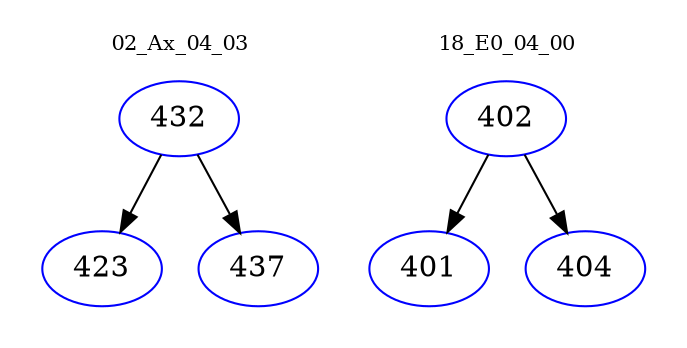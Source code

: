 digraph{
subgraph cluster_0 {
color = white
label = "02_Ax_04_03";
fontsize=10;
T0_432 [label="432", color="blue"]
T0_432 -> T0_423 [color="black"]
T0_423 [label="423", color="blue"]
T0_432 -> T0_437 [color="black"]
T0_437 [label="437", color="blue"]
}
subgraph cluster_1 {
color = white
label = "18_E0_04_00";
fontsize=10;
T1_402 [label="402", color="blue"]
T1_402 -> T1_401 [color="black"]
T1_401 [label="401", color="blue"]
T1_402 -> T1_404 [color="black"]
T1_404 [label="404", color="blue"]
}
}
